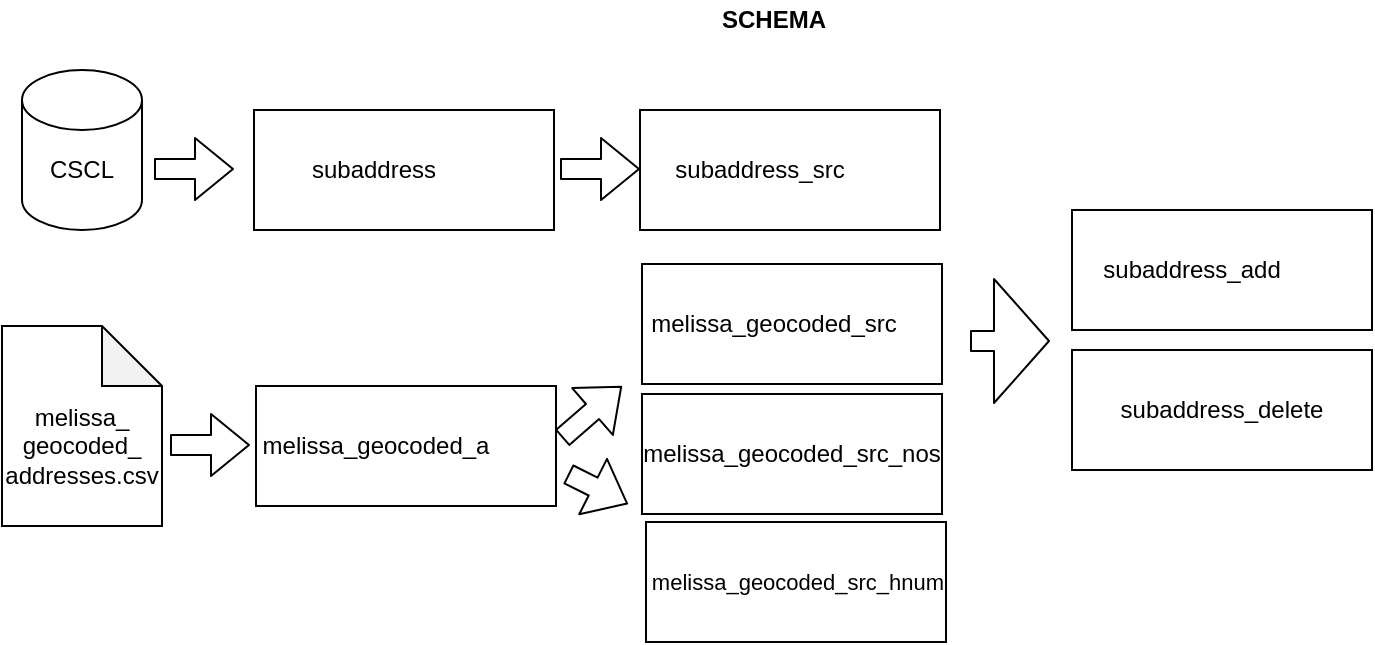 <mxfile version="14.6.11" type="device"><diagram id="UHGikUQVZQ2GSxtt2hlj" name="Page-1"><mxGraphModel dx="971" dy="712" grid="1" gridSize="10" guides="1" tooltips="1" connect="1" arrows="1" fold="1" page="1" pageScale="1" pageWidth="850" pageHeight="1100" math="0" shadow="0"><root><mxCell id="0"/><mxCell id="1" parent="0"/><mxCell id="1rPcJaWGtFSZM36oiF5B-5" value="" style="rounded=0;whiteSpace=wrap;html=1;" parent="1" vertex="1"><mxGeometry x="329" y="270" width="150" height="60" as="geometry"/></mxCell><mxCell id="1rPcJaWGtFSZM36oiF5B-4" value="subaddress_src" style="text;html=1;strokeColor=none;fillColor=none;align=center;verticalAlign=middle;whiteSpace=wrap;rounded=0;" parent="1" vertex="1"><mxGeometry x="369" y="290" width="40" height="20" as="geometry"/></mxCell><mxCell id="1rPcJaWGtFSZM36oiF5B-7" value="" style="rounded=0;whiteSpace=wrap;html=1;" parent="1" vertex="1"><mxGeometry x="330" y="347" width="150" height="60" as="geometry"/></mxCell><mxCell id="1rPcJaWGtFSZM36oiF5B-8" value="melissa_geocoded_src" style="text;html=1;strokeColor=none;fillColor=none;align=center;verticalAlign=middle;whiteSpace=wrap;rounded=0;" parent="1" vertex="1"><mxGeometry x="376" y="367" width="40" height="20" as="geometry"/></mxCell><mxCell id="1rPcJaWGtFSZM36oiF5B-9" value="" style="rounded=0;whiteSpace=wrap;html=1;" parent="1" vertex="1"><mxGeometry x="330" y="412" width="150" height="60" as="geometry"/></mxCell><mxCell id="1rPcJaWGtFSZM36oiF5B-12" value="melissa_geocoded_src_nos" style="text;html=1;strokeColor=none;fillColor=none;align=center;verticalAlign=middle;whiteSpace=wrap;rounded=0;" parent="1" vertex="1"><mxGeometry x="385" y="432" width="40" height="20" as="geometry"/></mxCell><mxCell id="1rPcJaWGtFSZM36oiF5B-14" value="" style="rounded=0;whiteSpace=wrap;html=1;" parent="1" vertex="1"><mxGeometry x="545" y="320" width="150" height="60" as="geometry"/></mxCell><mxCell id="1rPcJaWGtFSZM36oiF5B-15" value="subaddress_add" style="text;html=1;strokeColor=none;fillColor=none;align=center;verticalAlign=middle;whiteSpace=wrap;rounded=0;" parent="1" vertex="1"><mxGeometry x="585" y="340" width="40" height="20" as="geometry"/></mxCell><mxCell id="1rPcJaWGtFSZM36oiF5B-16" value="" style="rounded=0;whiteSpace=wrap;html=1;" parent="1" vertex="1"><mxGeometry x="545" y="390" width="150" height="60" as="geometry"/></mxCell><mxCell id="1rPcJaWGtFSZM36oiF5B-19" value="subaddress_delete" style="text;html=1;strokeColor=none;fillColor=none;align=center;verticalAlign=middle;whiteSpace=wrap;rounded=0;" parent="1" vertex="1"><mxGeometry x="600" y="410" width="40" height="20" as="geometry"/></mxCell><mxCell id="1rPcJaWGtFSZM36oiF5B-20" value="SCHEMA" style="text;html=1;strokeColor=none;fillColor=none;align=center;verticalAlign=middle;whiteSpace=wrap;rounded=0;fontStyle=1" parent="1" vertex="1"><mxGeometry x="376" y="215" width="40" height="20" as="geometry"/></mxCell><mxCell id="1rPcJaWGtFSZM36oiF5B-23" value="" style="rounded=0;whiteSpace=wrap;html=1;" parent="1" vertex="1"><mxGeometry x="136" y="270" width="150" height="60" as="geometry"/></mxCell><mxCell id="1rPcJaWGtFSZM36oiF5B-24" value="subaddress" style="text;html=1;strokeColor=none;fillColor=none;align=center;verticalAlign=middle;whiteSpace=wrap;rounded=0;" parent="1" vertex="1"><mxGeometry x="176" y="290" width="40" height="20" as="geometry"/></mxCell><mxCell id="1rPcJaWGtFSZM36oiF5B-25" value="" style="rounded=0;whiteSpace=wrap;html=1;" parent="1" vertex="1"><mxGeometry x="137" y="408" width="150" height="60" as="geometry"/></mxCell><mxCell id="1rPcJaWGtFSZM36oiF5B-26" value="melissa_geocoded_a" style="text;html=1;strokeColor=none;fillColor=none;align=center;verticalAlign=middle;whiteSpace=wrap;rounded=0;" parent="1" vertex="1"><mxGeometry x="177" y="428" width="40" height="20" as="geometry"/></mxCell><mxCell id="1rPcJaWGtFSZM36oiF5B-27" value="" style="shape=cylinder3;whiteSpace=wrap;html=1;boundedLbl=1;backgroundOutline=1;size=15;" parent="1" vertex="1"><mxGeometry x="20" y="250" width="60" height="80" as="geometry"/></mxCell><mxCell id="1rPcJaWGtFSZM36oiF5B-28" value="CSCL" style="text;html=1;strokeColor=none;fillColor=none;align=center;verticalAlign=middle;whiteSpace=wrap;rounded=0;" parent="1" vertex="1"><mxGeometry x="30" y="290" width="40" height="20" as="geometry"/></mxCell><mxCell id="1rPcJaWGtFSZM36oiF5B-31" value="" style="shape=note;whiteSpace=wrap;html=1;backgroundOutline=1;darkOpacity=0.05;" parent="1" vertex="1"><mxGeometry x="10" y="378" width="80" height="100" as="geometry"/></mxCell><mxCell id="1rPcJaWGtFSZM36oiF5B-32" value="melissa_&lt;br&gt;geocoded_&lt;br&gt;addresses.csv" style="text;html=1;strokeColor=none;fillColor=none;align=center;verticalAlign=middle;whiteSpace=wrap;rounded=0;" parent="1" vertex="1"><mxGeometry x="30" y="428" width="40" height="20" as="geometry"/></mxCell><mxCell id="1rPcJaWGtFSZM36oiF5B-33" value="" style="shape=flexArrow;endArrow=classic;html=1;" parent="1" edge="1"><mxGeometry width="50" height="50" relative="1" as="geometry"><mxPoint x="290" y="434" as="sourcePoint"/><mxPoint x="320" y="408" as="targetPoint"/></mxGeometry></mxCell><mxCell id="1rPcJaWGtFSZM36oiF5B-34" value="" style="shape=flexArrow;endArrow=classic;html=1;" parent="1" edge="1"><mxGeometry width="50" height="50" relative="1" as="geometry"><mxPoint x="86" y="299.5" as="sourcePoint"/><mxPoint x="126" y="299.5" as="targetPoint"/></mxGeometry></mxCell><mxCell id="1rPcJaWGtFSZM36oiF5B-35" value="" style="shape=flexArrow;endArrow=classic;html=1;" parent="1" edge="1"><mxGeometry width="50" height="50" relative="1" as="geometry"><mxPoint x="94" y="437.5" as="sourcePoint"/><mxPoint x="134" y="437.5" as="targetPoint"/></mxGeometry></mxCell><mxCell id="1rPcJaWGtFSZM36oiF5B-36" value="" style="shape=flexArrow;endArrow=classic;html=1;" parent="1" edge="1"><mxGeometry width="50" height="50" relative="1" as="geometry"><mxPoint x="289" y="299.5" as="sourcePoint"/><mxPoint x="329" y="299.5" as="targetPoint"/></mxGeometry></mxCell><mxCell id="1rPcJaWGtFSZM36oiF5B-37" value="" style="shape=flexArrow;endArrow=classic;html=1;" parent="1" edge="1"><mxGeometry width="50" height="50" relative="1" as="geometry"><mxPoint x="293" y="452" as="sourcePoint"/><mxPoint x="323" y="467" as="targetPoint"/></mxGeometry></mxCell><mxCell id="1rPcJaWGtFSZM36oiF5B-39" value="" style="shape=flexArrow;endArrow=classic;html=1;endWidth=51;endSize=8.835;" parent="1" edge="1"><mxGeometry width="50" height="50" relative="1" as="geometry"><mxPoint x="494" y="385.5" as="sourcePoint"/><mxPoint x="534" y="385.5" as="targetPoint"/></mxGeometry></mxCell><mxCell id="cpjpcQfpDzEnYe283A2r-2" value="" style="rounded=0;whiteSpace=wrap;html=1;" vertex="1" parent="1"><mxGeometry x="332" y="476" width="150" height="60" as="geometry"/></mxCell><mxCell id="cpjpcQfpDzEnYe283A2r-4" value="melissa_geocoded_src_hnum" style="text;html=1;strokeColor=none;fillColor=none;align=center;verticalAlign=middle;whiteSpace=wrap;rounded=0;fontSize=11;" vertex="1" parent="1"><mxGeometry x="388" y="496" width="40" height="20" as="geometry"/></mxCell></root></mxGraphModel></diagram></mxfile>